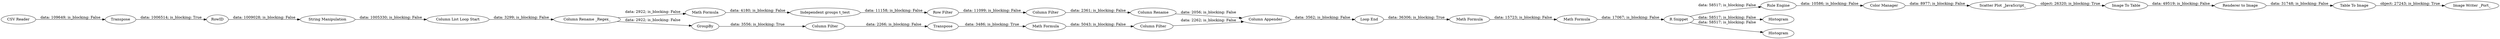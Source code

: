 digraph {
	"-1138193166425603727_12" [label="Column List Loop Start"]
	"-1138193166425603727_30" [label="Math Formula"]
	"-1138193166425603727_32" [label="Column Appender"]
	"-1138193166425603727_23" [label="Math Formula"]
	"-1138193166425603727_869" [label="Image Writer _Port_"]
	"-1138193166425603727_5" [label="Math Formula"]
	"-1138193166425603727_38" [label="R Snippet"]
	"-1138193166425603727_3" [label="CSV Reader"]
	"-1138193166425603727_20" [label="Row Filter"]
	"-1138193166425603727_43" [label="Loop End"]
	"-1138193166425603727_868" [label="Table To Image"]
	"-1138193166425603727_36" [label="Scatter Plot _JavaScript_"]
	"-1138193166425603727_17" [label="Column Rename _Regex_"]
	"-1138193166425603727_10" [label=RowID]
	"-1138193166425603727_39" [label="Column Rename"]
	"-1138193166425603727_34" [label="Math Formula"]
	"-1138193166425603727_26" [label=GroupBy]
	"-1138193166425603727_29" [label="Column Filter"]
	"-1138193166425603727_19" [label="Column Filter"]
	"-1138193166425603727_9" [label=Transpose]
	"-1138193166425603727_31" [label="Column Filter"]
	"-1138193166425603727_28" [label=Transpose]
	"-1138193166425603727_42" [label="Rule Engine"]
	"-1138193166425603727_45" [label=Histogram]
	"-1138193166425603727_8" [label="Independent groups t_test"]
	"-1138193166425603727_866" [label="Renderer to Image"]
	"-1138193166425603727_46" [label=Histogram]
	"-1138193166425603727_849" [label="Image To Table"]
	"-1138193166425603727_40" [label="Color Manager"]
	"-1138193166425603727_11" [label="String Manipulation"]
	"-1138193166425603727_11" -> "-1138193166425603727_12" [label="data: 1005330; is_blocking: False"]
	"-1138193166425603727_39" -> "-1138193166425603727_32" [label="data: 2056; is_blocking: False"]
	"-1138193166425603727_868" -> "-1138193166425603727_869" [label="object: 27243; is_blocking: True"]
	"-1138193166425603727_38" -> "-1138193166425603727_42" [label="data: 58517; is_blocking: False"]
	"-1138193166425603727_30" -> "-1138193166425603727_31" [label="data: 5043; is_blocking: False"]
	"-1138193166425603727_29" -> "-1138193166425603727_28" [label="data: 2266; is_blocking: False"]
	"-1138193166425603727_17" -> "-1138193166425603727_5" [label="data: 2922; is_blocking: False"]
	"-1138193166425603727_23" -> "-1138193166425603727_34" [label="data: 15723; is_blocking: False"]
	"-1138193166425603727_43" -> "-1138193166425603727_23" [label="data: 36306; is_blocking: True"]
	"-1138193166425603727_849" -> "-1138193166425603727_866" [label="data: 49519; is_blocking: False"]
	"-1138193166425603727_31" -> "-1138193166425603727_32" [label="data: 2262; is_blocking: False"]
	"-1138193166425603727_26" -> "-1138193166425603727_29" [label="data: 3556; is_blocking: True"]
	"-1138193166425603727_10" -> "-1138193166425603727_11" [label="data: 1009028; is_blocking: False"]
	"-1138193166425603727_36" -> "-1138193166425603727_849" [label="object: 26320; is_blocking: True"]
	"-1138193166425603727_866" -> "-1138193166425603727_868" [label="data: 31748; is_blocking: False"]
	"-1138193166425603727_38" -> "-1138193166425603727_45" [label="data: 58517; is_blocking: False"]
	"-1138193166425603727_3" -> "-1138193166425603727_9" [label="data: 109649; is_blocking: False"]
	"-1138193166425603727_19" -> "-1138193166425603727_39" [label="data: 2361; is_blocking: False"]
	"-1138193166425603727_12" -> "-1138193166425603727_17" [label="data: 3299; is_blocking: False"]
	"-1138193166425603727_8" -> "-1138193166425603727_20" [label="data: 11158; is_blocking: False"]
	"-1138193166425603727_20" -> "-1138193166425603727_19" [label="data: 11099; is_blocking: False"]
	"-1138193166425603727_17" -> "-1138193166425603727_26" [label="data: 2922; is_blocking: False"]
	"-1138193166425603727_28" -> "-1138193166425603727_30" [label="data: 3486; is_blocking: True"]
	"-1138193166425603727_40" -> "-1138193166425603727_36" [label="data: 8977; is_blocking: False"]
	"-1138193166425603727_5" -> "-1138193166425603727_8" [label="data: 4180; is_blocking: False"]
	"-1138193166425603727_42" -> "-1138193166425603727_40" [label="data: 10586; is_blocking: False"]
	"-1138193166425603727_38" -> "-1138193166425603727_46" [label="data: 58517; is_blocking: False"]
	"-1138193166425603727_9" -> "-1138193166425603727_10" [label="data: 1006514; is_blocking: True"]
	"-1138193166425603727_34" -> "-1138193166425603727_38" [label="data: 17067; is_blocking: False"]
	"-1138193166425603727_32" -> "-1138193166425603727_43" [label="data: 3562; is_blocking: False"]
	rankdir=LR
}
